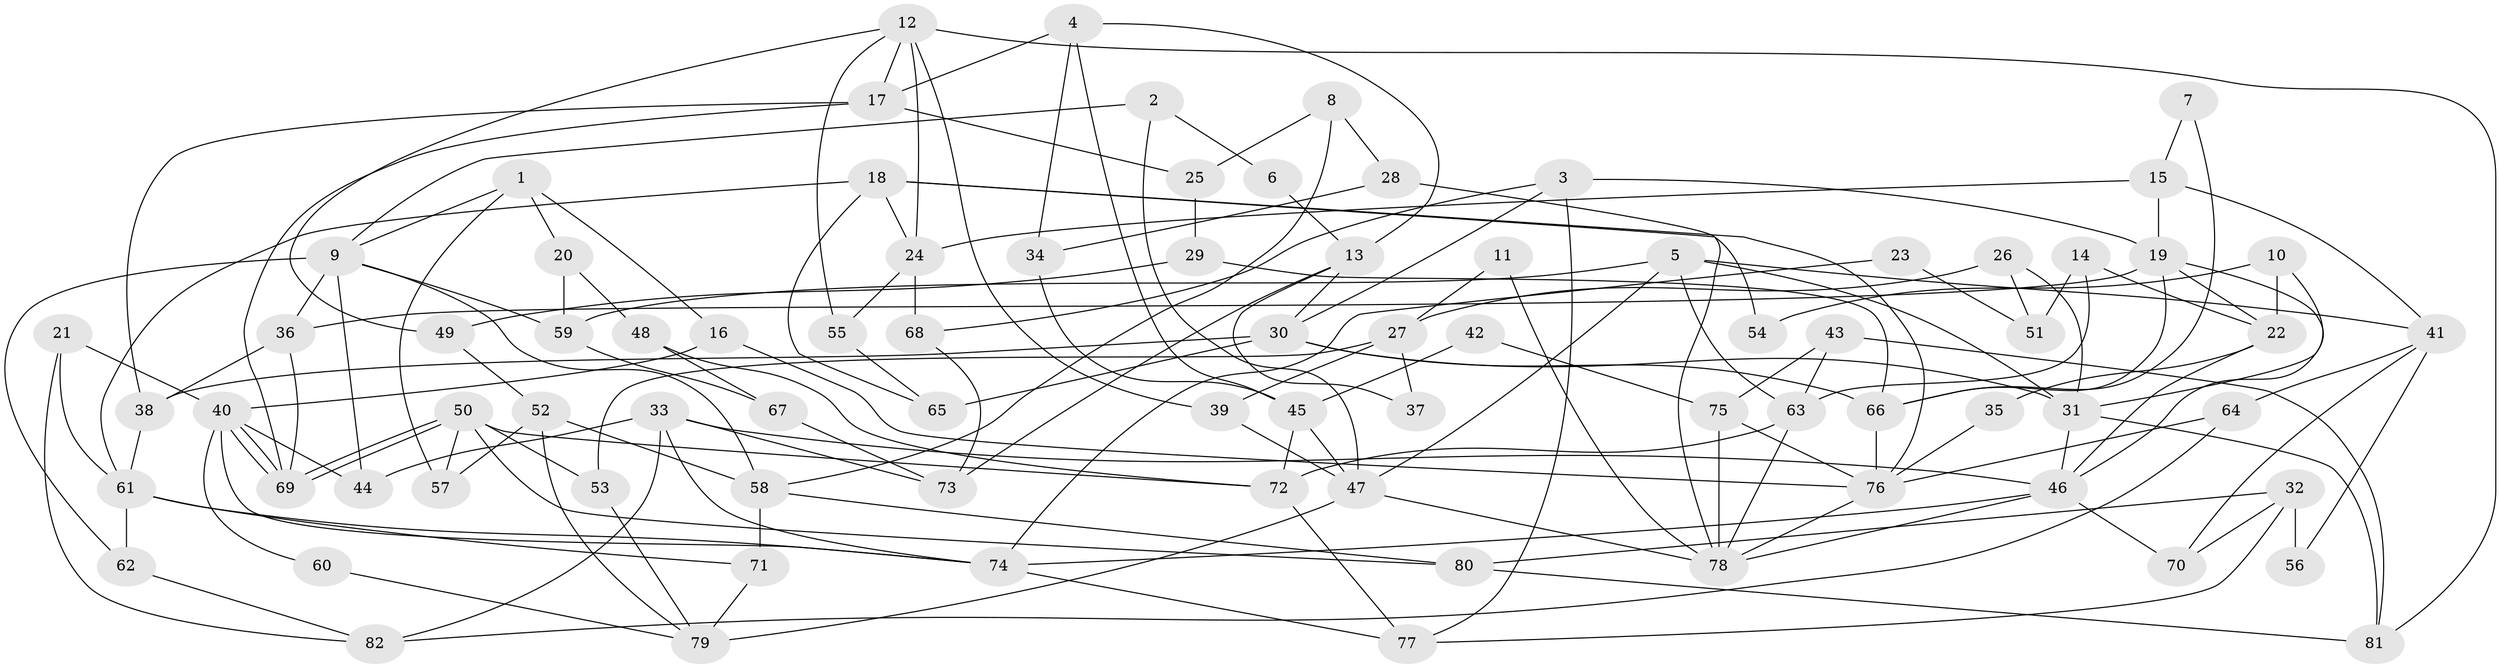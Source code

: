 // coarse degree distribution, {5: 0.11320754716981132, 3: 0.20754716981132076, 7: 0.09433962264150944, 4: 0.1509433962264151, 9: 0.03773584905660377, 2: 0.1320754716981132, 6: 0.1509433962264151, 8: 0.07547169811320754, 10: 0.03773584905660377}
// Generated by graph-tools (version 1.1) at 2025/24/03/03/25 07:24:00]
// undirected, 82 vertices, 164 edges
graph export_dot {
graph [start="1"]
  node [color=gray90,style=filled];
  1;
  2;
  3;
  4;
  5;
  6;
  7;
  8;
  9;
  10;
  11;
  12;
  13;
  14;
  15;
  16;
  17;
  18;
  19;
  20;
  21;
  22;
  23;
  24;
  25;
  26;
  27;
  28;
  29;
  30;
  31;
  32;
  33;
  34;
  35;
  36;
  37;
  38;
  39;
  40;
  41;
  42;
  43;
  44;
  45;
  46;
  47;
  48;
  49;
  50;
  51;
  52;
  53;
  54;
  55;
  56;
  57;
  58;
  59;
  60;
  61;
  62;
  63;
  64;
  65;
  66;
  67;
  68;
  69;
  70;
  71;
  72;
  73;
  74;
  75;
  76;
  77;
  78;
  79;
  80;
  81;
  82;
  1 -- 16;
  1 -- 9;
  1 -- 20;
  1 -- 57;
  2 -- 9;
  2 -- 47;
  2 -- 6;
  3 -- 30;
  3 -- 19;
  3 -- 68;
  3 -- 77;
  4 -- 17;
  4 -- 45;
  4 -- 13;
  4 -- 34;
  5 -- 41;
  5 -- 59;
  5 -- 31;
  5 -- 47;
  5 -- 63;
  6 -- 13;
  7 -- 15;
  7 -- 66;
  8 -- 58;
  8 -- 28;
  8 -- 25;
  9 -- 44;
  9 -- 36;
  9 -- 58;
  9 -- 59;
  9 -- 62;
  10 -- 31;
  10 -- 22;
  10 -- 54;
  11 -- 27;
  11 -- 78;
  12 -- 49;
  12 -- 81;
  12 -- 17;
  12 -- 24;
  12 -- 39;
  12 -- 55;
  13 -- 30;
  13 -- 37;
  13 -- 73;
  14 -- 63;
  14 -- 22;
  14 -- 51;
  15 -- 24;
  15 -- 19;
  15 -- 41;
  16 -- 76;
  16 -- 40;
  17 -- 69;
  17 -- 25;
  17 -- 38;
  18 -- 61;
  18 -- 76;
  18 -- 24;
  18 -- 54;
  18 -- 65;
  19 -- 46;
  19 -- 36;
  19 -- 22;
  19 -- 66;
  20 -- 48;
  20 -- 59;
  21 -- 82;
  21 -- 61;
  21 -- 40;
  22 -- 46;
  22 -- 35;
  23 -- 74;
  23 -- 51;
  24 -- 55;
  24 -- 68;
  25 -- 29;
  26 -- 27;
  26 -- 31;
  26 -- 51;
  27 -- 53;
  27 -- 39;
  27 -- 37;
  28 -- 78;
  28 -- 34;
  29 -- 66;
  29 -- 49;
  30 -- 31;
  30 -- 65;
  30 -- 38;
  30 -- 66;
  31 -- 46;
  31 -- 81;
  32 -- 77;
  32 -- 70;
  32 -- 56;
  32 -- 80;
  33 -- 73;
  33 -- 74;
  33 -- 44;
  33 -- 46;
  33 -- 82;
  34 -- 45;
  35 -- 76;
  36 -- 38;
  36 -- 69;
  38 -- 61;
  39 -- 47;
  40 -- 69;
  40 -- 69;
  40 -- 44;
  40 -- 60;
  40 -- 74;
  41 -- 64;
  41 -- 56;
  41 -- 70;
  42 -- 75;
  42 -- 45;
  43 -- 81;
  43 -- 75;
  43 -- 63;
  45 -- 72;
  45 -- 47;
  46 -- 74;
  46 -- 70;
  46 -- 78;
  47 -- 78;
  47 -- 79;
  48 -- 67;
  48 -- 72;
  49 -- 52;
  50 -- 69;
  50 -- 69;
  50 -- 72;
  50 -- 53;
  50 -- 57;
  50 -- 80;
  52 -- 57;
  52 -- 58;
  52 -- 79;
  53 -- 79;
  55 -- 65;
  58 -- 80;
  58 -- 71;
  59 -- 67;
  60 -- 79;
  61 -- 71;
  61 -- 62;
  61 -- 74;
  62 -- 82;
  63 -- 72;
  63 -- 78;
  64 -- 76;
  64 -- 82;
  66 -- 76;
  67 -- 73;
  68 -- 73;
  71 -- 79;
  72 -- 77;
  74 -- 77;
  75 -- 78;
  75 -- 76;
  76 -- 78;
  80 -- 81;
}
